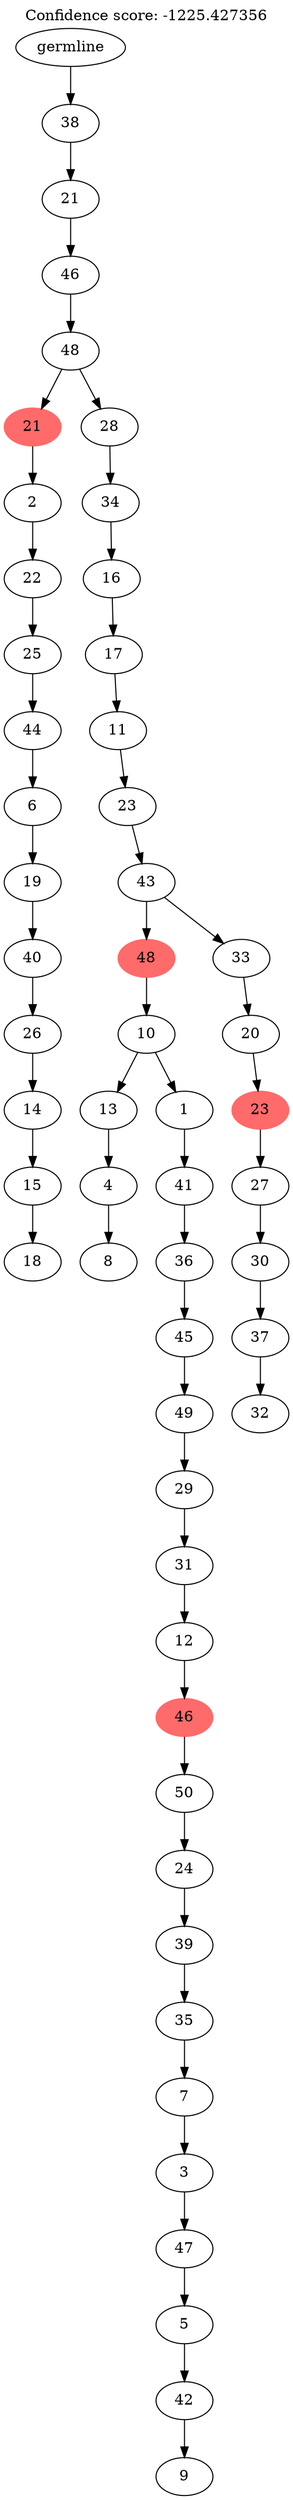 digraph g {
	"53" -> "54";
	"54" [label="18"];
	"52" -> "53";
	"53" [label="15"];
	"51" -> "52";
	"52" [label="14"];
	"50" -> "51";
	"51" [label="26"];
	"49" -> "50";
	"50" [label="40"];
	"48" -> "49";
	"49" [label="19"];
	"47" -> "48";
	"48" [label="6"];
	"46" -> "47";
	"47" [label="44"];
	"45" -> "46";
	"46" [label="25"];
	"44" -> "45";
	"45" [label="22"];
	"43" -> "44";
	"44" [label="2"];
	"41" -> "42";
	"42" [label="8"];
	"40" -> "41";
	"41" [label="4"];
	"38" -> "39";
	"39" [label="9"];
	"37" -> "38";
	"38" [label="42"];
	"36" -> "37";
	"37" [label="5"];
	"35" -> "36";
	"36" [label="47"];
	"34" -> "35";
	"35" [label="3"];
	"33" -> "34";
	"34" [label="7"];
	"32" -> "33";
	"33" [label="35"];
	"31" -> "32";
	"32" [label="39"];
	"30" -> "31";
	"31" [label="24"];
	"29" -> "30";
	"30" [label="50"];
	"28" -> "29";
	"29" [color=indianred1, style=filled, label="46"];
	"27" -> "28";
	"28" [label="12"];
	"26" -> "27";
	"27" [label="31"];
	"25" -> "26";
	"26" [label="29"];
	"24" -> "25";
	"25" [label="49"];
	"23" -> "24";
	"24" [label="45"];
	"22" -> "23";
	"23" [label="36"];
	"21" -> "22";
	"22" [label="41"];
	"20" -> "21";
	"21" [label="1"];
	"20" -> "40";
	"40" [label="13"];
	"19" -> "20";
	"20" [label="10"];
	"17" -> "18";
	"18" [label="32"];
	"16" -> "17";
	"17" [label="37"];
	"15" -> "16";
	"16" [label="30"];
	"14" -> "15";
	"15" [label="27"];
	"13" -> "14";
	"14" [color=indianred1, style=filled, label="23"];
	"12" -> "13";
	"13" [label="20"];
	"11" -> "12";
	"12" [label="33"];
	"11" -> "19";
	"19" [color=indianred1, style=filled, label="48"];
	"10" -> "11";
	"11" [label="43"];
	"9" -> "10";
	"10" [label="23"];
	"8" -> "9";
	"9" [label="11"];
	"7" -> "8";
	"8" [label="17"];
	"6" -> "7";
	"7" [label="16"];
	"5" -> "6";
	"6" [label="34"];
	"4" -> "5";
	"5" [label="28"];
	"4" -> "43";
	"43" [color=indianred1, style=filled, label="21"];
	"3" -> "4";
	"4" [label="48"];
	"2" -> "3";
	"3" [label="46"];
	"1" -> "2";
	"2" [label="21"];
	"0" -> "1";
	"1" [label="38"];
	"0" [label="germline"];
	labelloc="t";
	label="Confidence score: -1225.427356";
}
